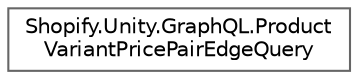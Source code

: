 digraph "Graphical Class Hierarchy"
{
 // LATEX_PDF_SIZE
  bgcolor="transparent";
  edge [fontname=Helvetica,fontsize=10,labelfontname=Helvetica,labelfontsize=10];
  node [fontname=Helvetica,fontsize=10,shape=box,height=0.2,width=0.4];
  rankdir="LR";
  Node0 [id="Node000000",label="Shopify.Unity.GraphQL.Product\lVariantPricePairEdgeQuery",height=0.2,width=0.4,color="grey40", fillcolor="white", style="filled",URL="$class_shopify_1_1_unity_1_1_graph_q_l_1_1_product_variant_price_pair_edge_query.html",tooltip="An auto-generated type which holds one ProductVariantPricePair and a cursor during pagination."];
}
